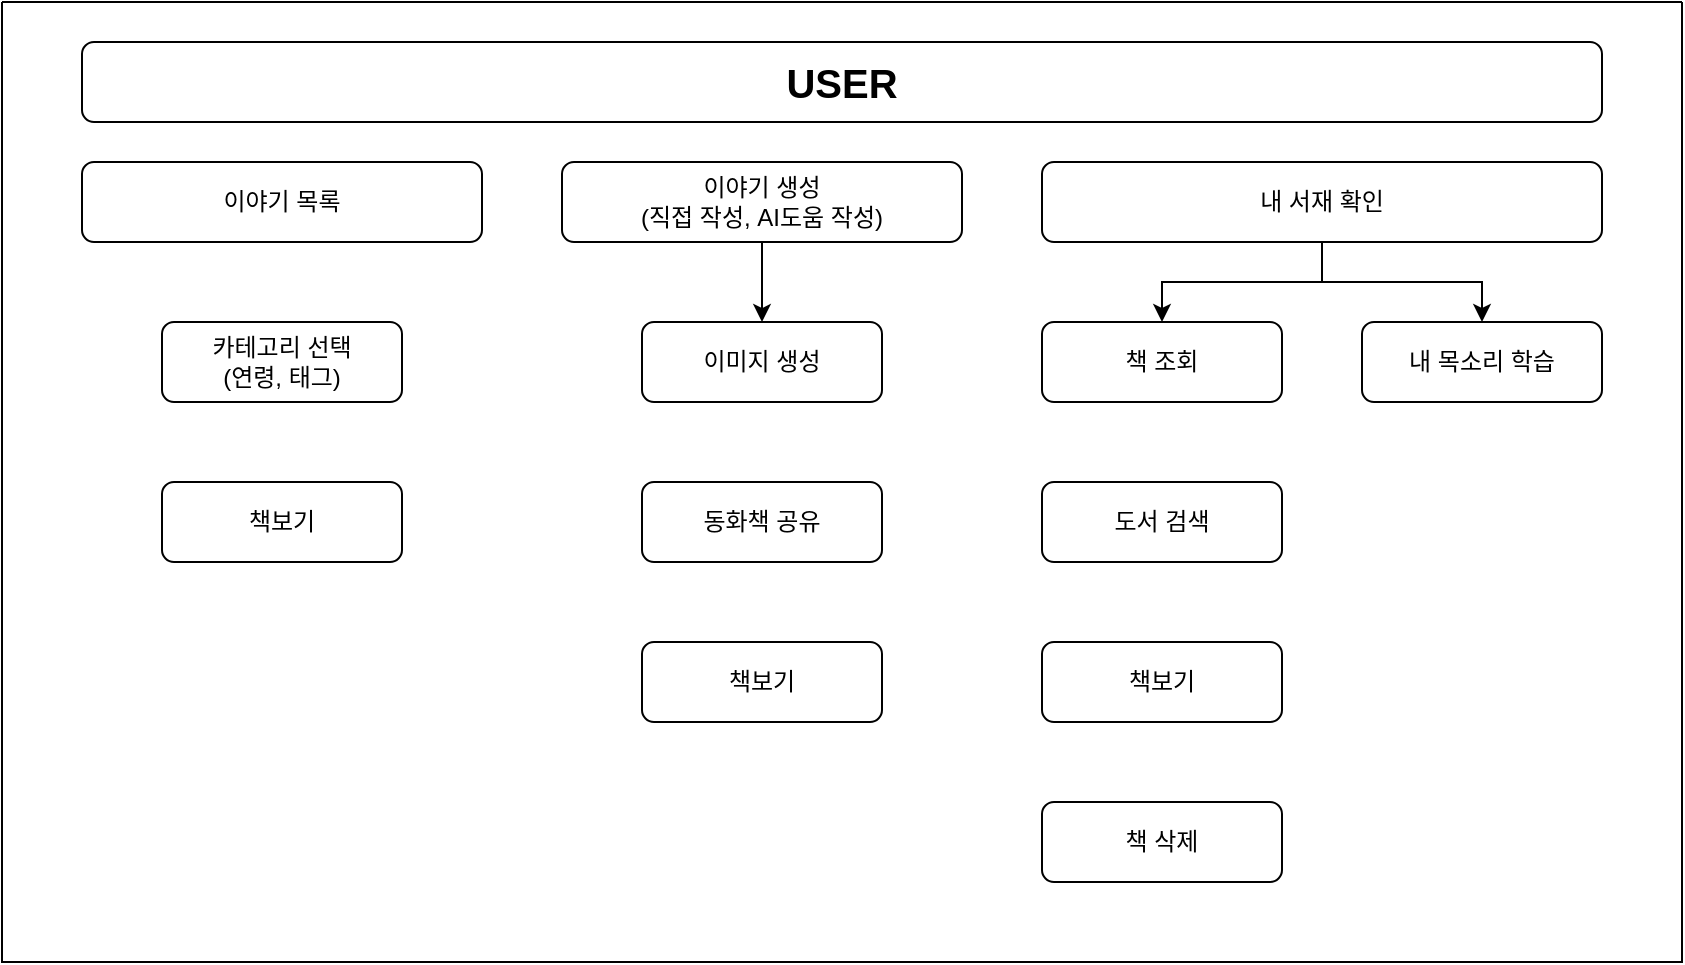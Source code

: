 <mxfile version="26.1.3">
  <diagram id="xj3_XEVX6p52dGllTa57" name="페이지-1">
    <mxGraphModel dx="1434" dy="780" grid="1" gridSize="10" guides="1" tooltips="1" connect="1" arrows="1" fold="1" page="1" pageScale="1" pageWidth="827" pageHeight="1169" math="0" shadow="0">
      <root>
        <mxCell id="0" />
        <mxCell id="1" parent="0" />
        <mxCell id="5GnrstCmYljinj3V4tNl-2" value="" style="group" vertex="1" connectable="0" parent="1">
          <mxGeometry x="90" y="105" width="840" height="480" as="geometry" />
        </mxCell>
        <mxCell id="Qmz7ziq61wn19Hz2vlnY-1" value="&lt;font style=&quot;font-size: 20px;&quot;&gt;&lt;b style=&quot;&quot;&gt;USER&lt;/b&gt;&lt;/font&gt;" style="rounded=1;whiteSpace=wrap;html=1;" parent="5GnrstCmYljinj3V4tNl-2" vertex="1">
          <mxGeometry x="40" y="20" width="760" height="40" as="geometry" />
        </mxCell>
        <mxCell id="Qmz7ziq61wn19Hz2vlnY-2" value="이야기 목록" style="rounded=1;whiteSpace=wrap;html=1;" parent="5GnrstCmYljinj3V4tNl-2" vertex="1">
          <mxGeometry x="40" y="80" width="200" height="40" as="geometry" />
        </mxCell>
        <mxCell id="Qmz7ziq61wn19Hz2vlnY-11" value="" style="edgeStyle=orthogonalEdgeStyle;rounded=0;orthogonalLoop=1;jettySize=auto;html=1;" parent="5GnrstCmYljinj3V4tNl-2" source="Qmz7ziq61wn19Hz2vlnY-3" target="Qmz7ziq61wn19Hz2vlnY-7" edge="1">
          <mxGeometry relative="1" as="geometry" />
        </mxCell>
        <mxCell id="Qmz7ziq61wn19Hz2vlnY-3" value="이야기 생성&lt;br&gt;(직접 작성, AI도움 작성)" style="rounded=1;whiteSpace=wrap;html=1;" parent="5GnrstCmYljinj3V4tNl-2" vertex="1">
          <mxGeometry x="280" y="80" width="200" height="40" as="geometry" />
        </mxCell>
        <mxCell id="Qmz7ziq61wn19Hz2vlnY-17" value="" style="edgeStyle=orthogonalEdgeStyle;rounded=0;orthogonalLoop=1;jettySize=auto;html=1;" parent="5GnrstCmYljinj3V4tNl-2" source="Qmz7ziq61wn19Hz2vlnY-4" target="Qmz7ziq61wn19Hz2vlnY-13" edge="1">
          <mxGeometry relative="1" as="geometry" />
        </mxCell>
        <mxCell id="Qmz7ziq61wn19Hz2vlnY-18" value="" style="edgeStyle=orthogonalEdgeStyle;rounded=0;orthogonalLoop=1;jettySize=auto;html=1;entryX=0.5;entryY=0;entryDx=0;entryDy=0;" parent="5GnrstCmYljinj3V4tNl-2" source="Qmz7ziq61wn19Hz2vlnY-4" target="Qmz7ziq61wn19Hz2vlnY-12" edge="1">
          <mxGeometry relative="1" as="geometry" />
        </mxCell>
        <mxCell id="Qmz7ziq61wn19Hz2vlnY-4" value="내 서재 확인" style="rounded=1;whiteSpace=wrap;html=1;" parent="5GnrstCmYljinj3V4tNl-2" vertex="1">
          <mxGeometry x="520" y="80" width="280" height="40" as="geometry" />
        </mxCell>
        <mxCell id="Qmz7ziq61wn19Hz2vlnY-5" value="카테고리 선택&lt;br&gt;(연령, 태그)" style="rounded=1;whiteSpace=wrap;html=1;" parent="5GnrstCmYljinj3V4tNl-2" vertex="1">
          <mxGeometry x="80" y="160" width="120" height="40" as="geometry" />
        </mxCell>
        <mxCell id="Qmz7ziq61wn19Hz2vlnY-6" value="책보기" style="rounded=1;whiteSpace=wrap;html=1;" parent="5GnrstCmYljinj3V4tNl-2" vertex="1">
          <mxGeometry x="80" y="240" width="120" height="40" as="geometry" />
        </mxCell>
        <mxCell id="Qmz7ziq61wn19Hz2vlnY-7" value="이미지 생성" style="rounded=1;whiteSpace=wrap;html=1;" parent="5GnrstCmYljinj3V4tNl-2" vertex="1">
          <mxGeometry x="320" y="160" width="120" height="40" as="geometry" />
        </mxCell>
        <mxCell id="Qmz7ziq61wn19Hz2vlnY-8" value="동화책 공유" style="rounded=1;whiteSpace=wrap;html=1;" parent="5GnrstCmYljinj3V4tNl-2" vertex="1">
          <mxGeometry x="320" y="240" width="120" height="40" as="geometry" />
        </mxCell>
        <mxCell id="Qmz7ziq61wn19Hz2vlnY-9" value="책보기" style="rounded=1;whiteSpace=wrap;html=1;" parent="5GnrstCmYljinj3V4tNl-2" vertex="1">
          <mxGeometry x="320" y="320" width="120" height="40" as="geometry" />
        </mxCell>
        <mxCell id="Qmz7ziq61wn19Hz2vlnY-12" value="책 조회" style="rounded=1;whiteSpace=wrap;html=1;" parent="5GnrstCmYljinj3V4tNl-2" vertex="1">
          <mxGeometry x="520" y="160" width="120" height="40" as="geometry" />
        </mxCell>
        <mxCell id="Qmz7ziq61wn19Hz2vlnY-13" value="내 목소리 학습" style="rounded=1;whiteSpace=wrap;html=1;" parent="5GnrstCmYljinj3V4tNl-2" vertex="1">
          <mxGeometry x="680" y="160" width="120" height="40" as="geometry" />
        </mxCell>
        <mxCell id="Qmz7ziq61wn19Hz2vlnY-14" value="도서 검색" style="rounded=1;whiteSpace=wrap;html=1;" parent="5GnrstCmYljinj3V4tNl-2" vertex="1">
          <mxGeometry x="520" y="240" width="120" height="40" as="geometry" />
        </mxCell>
        <mxCell id="Qmz7ziq61wn19Hz2vlnY-15" value="책보기" style="rounded=1;whiteSpace=wrap;html=1;" parent="5GnrstCmYljinj3V4tNl-2" vertex="1">
          <mxGeometry x="520" y="320" width="120" height="40" as="geometry" />
        </mxCell>
        <mxCell id="Qmz7ziq61wn19Hz2vlnY-16" value="책 삭제" style="rounded=1;whiteSpace=wrap;html=1;" parent="5GnrstCmYljinj3V4tNl-2" vertex="1">
          <mxGeometry x="520" y="400" width="120" height="40" as="geometry" />
        </mxCell>
        <mxCell id="5GnrstCmYljinj3V4tNl-1" value="" style="swimlane;startSize=0;" vertex="1" parent="5GnrstCmYljinj3V4tNl-2">
          <mxGeometry width="840" height="480" as="geometry" />
        </mxCell>
      </root>
    </mxGraphModel>
  </diagram>
</mxfile>
